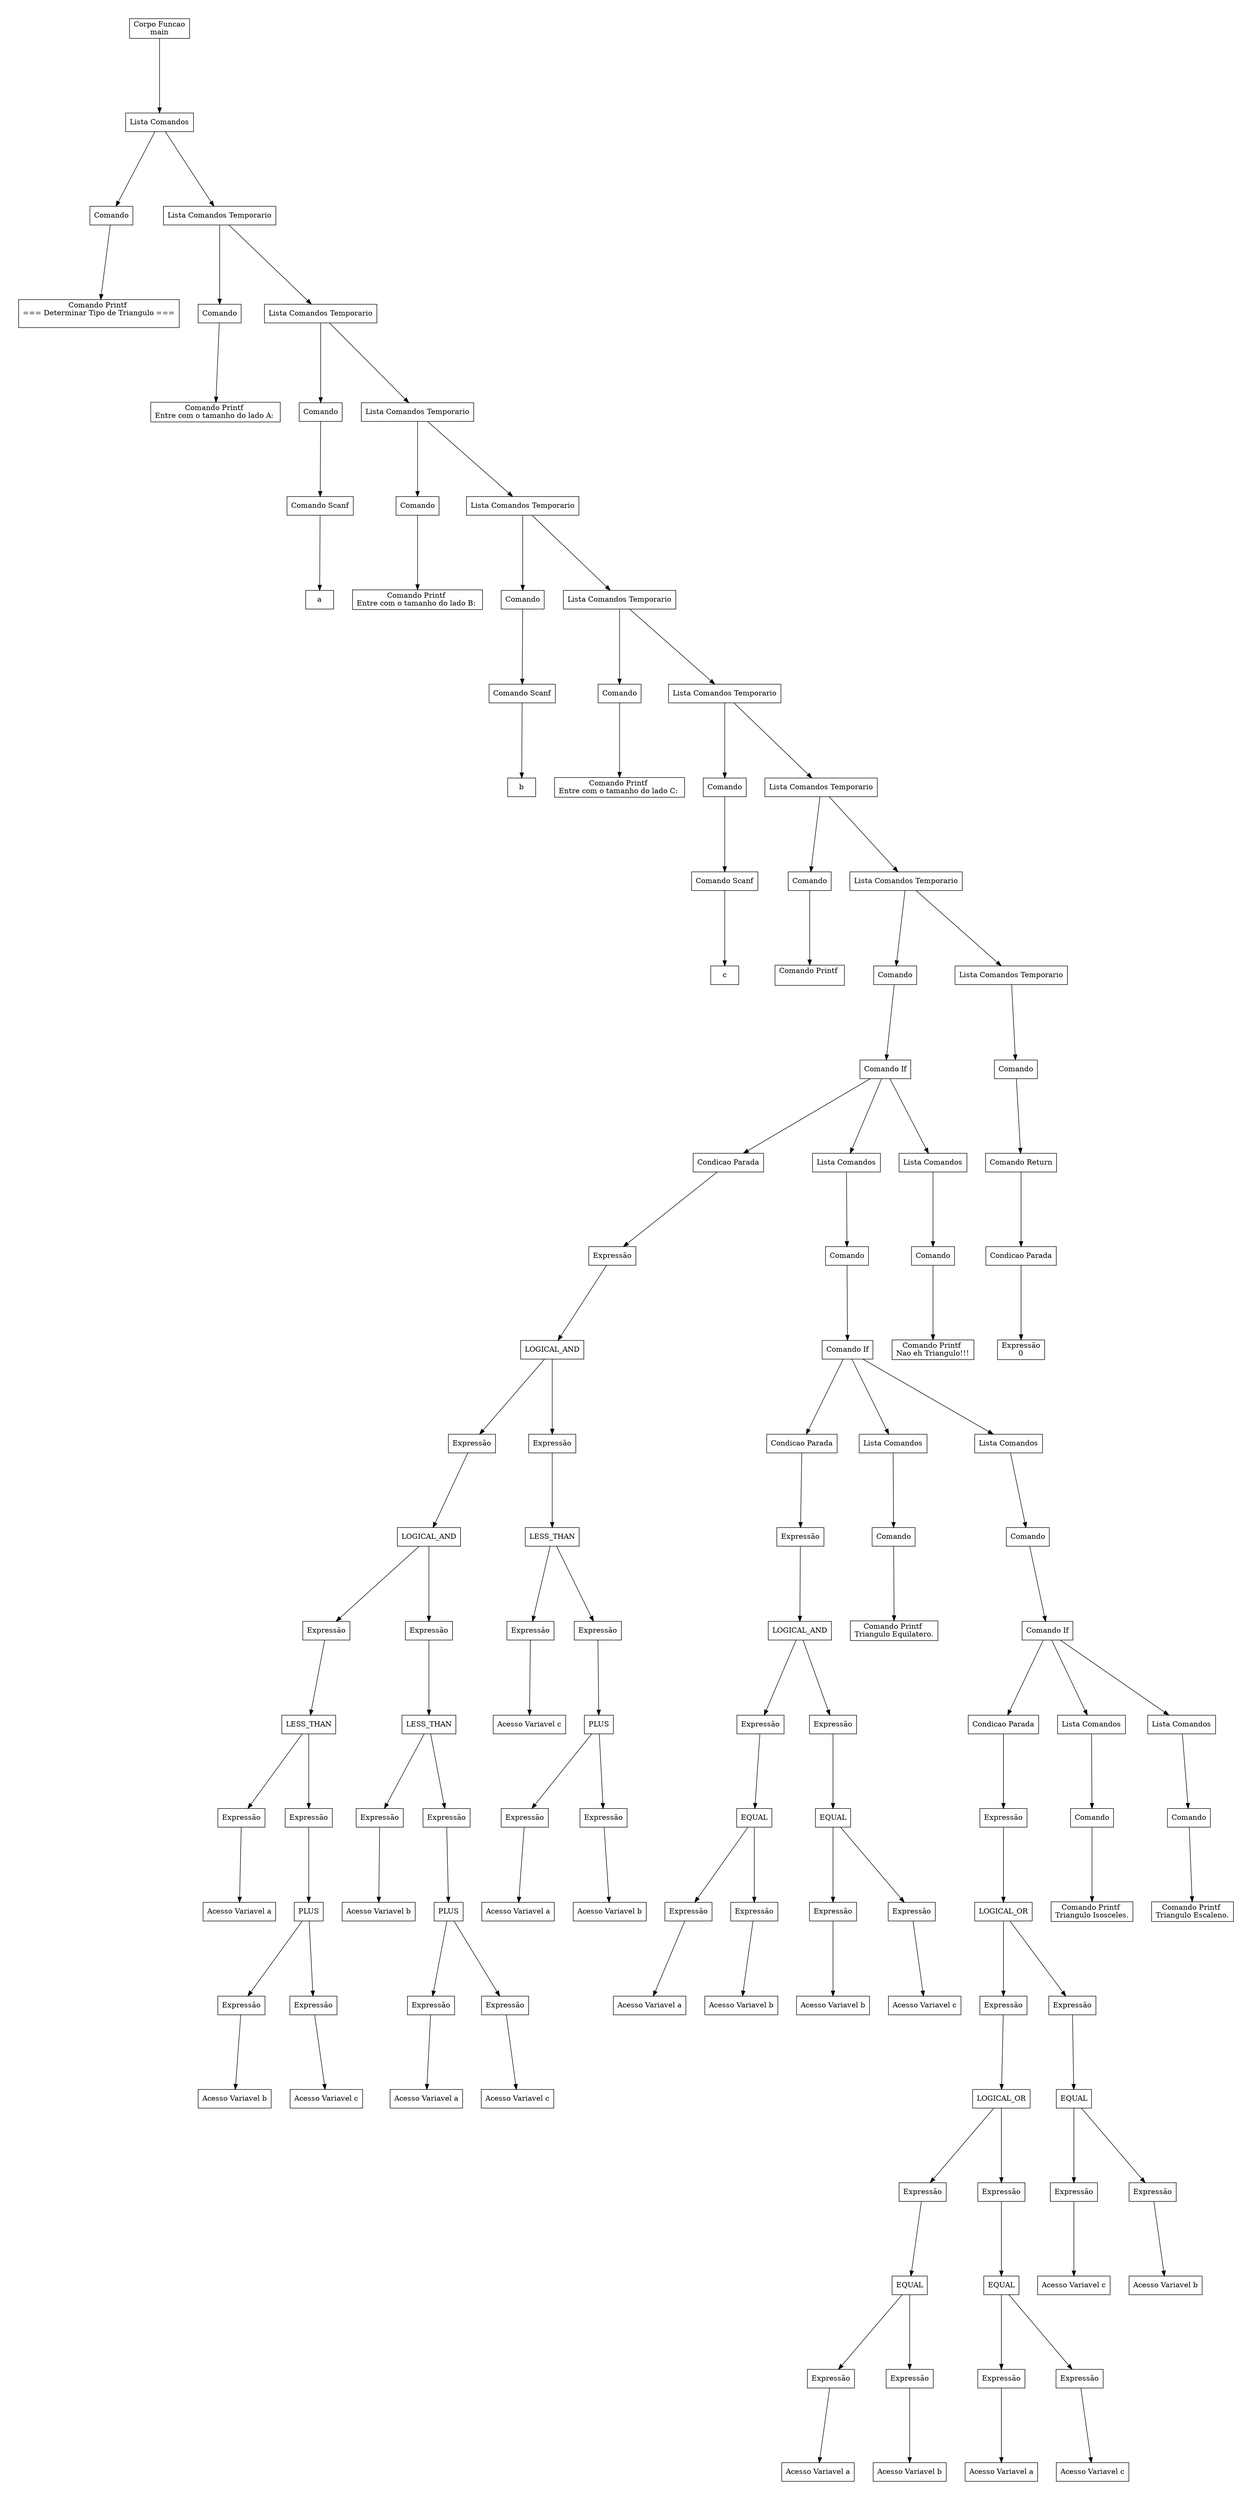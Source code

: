 digraph ARV {
graph [pad="0.5", nodesep="0.5", ranksep="2"];
	4 [shape = box, label = "Comando Printf 
=== Determinar Tipo de Triangulo ===\n\n"];
	3 -> 4;
	3 [shape = box, label = "Comando"];
	7 [shape = box, label = "Comando Printf 
Entre com o tamanho do lado A: "];
	6 -> 7;
	6 [shape = box, label = "Comando"];
	11 [shape = box, label = "a"];
	10 -> 11;
	10 [shape = box, label = "Comando Scanf"];
	9 -> 10;
	9 [shape = box, label = "Comando"];
	14 [shape = box, label = "Comando Printf 
Entre com o tamanho do lado B: "];
	13 -> 14;
	13 [shape = box, label = "Comando"];
	18 [shape = box, label = "b"];
	17 -> 18;
	17 [shape = box, label = "Comando Scanf"];
	16 -> 17;
	16 [shape = box, label = "Comando"];
	21 [shape = box, label = "Comando Printf 
Entre com o tamanho do lado C: "];
	20 -> 21;
	20 [shape = box, label = "Comando"];
	25 [shape = box, label = "c"];
	24 -> 25;
	24 [shape = box, label = "Comando Scanf"];
	23 -> 24;
	23 [shape = box, label = "Comando"];
	28 [shape = box, label = "Comando Printf 
\n"];
	27 -> 28;
	27 [shape = box, label = "Comando"];
	40 [shape = box, label = "Acesso Variavel a"];
	39 -> 40;
	39 [shape = box, label = "Expressão
"];
	44 [shape = box, label = "Acesso Variavel b"];
	43 -> 44;
	43 [shape = box, label = "Expressão
"];
	46 [shape = box, label = "Acesso Variavel c"];
	45 -> 46;
	45 [shape = box, label = "Expressão
"];
	42 -> 43;
	42 -> 45;
	42 [shape = box, label = "PLUS"];
	41 -> 42;
	41 [shape = box, label = "Expressão
"];
	38 -> 39;
	38 -> 41;
	38 [shape = box, label = "LESS_THAN"];
	37 -> 38;
	37 [shape = box, label = "Expressão
"];
	50 [shape = box, label = "Acesso Variavel b"];
	49 -> 50;
	49 [shape = box, label = "Expressão
"];
	54 [shape = box, label = "Acesso Variavel a"];
	53 -> 54;
	53 [shape = box, label = "Expressão
"];
	56 [shape = box, label = "Acesso Variavel c"];
	55 -> 56;
	55 [shape = box, label = "Expressão
"];
	52 -> 53;
	52 -> 55;
	52 [shape = box, label = "PLUS"];
	51 -> 52;
	51 [shape = box, label = "Expressão
"];
	48 -> 49;
	48 -> 51;
	48 [shape = box, label = "LESS_THAN"];
	47 -> 48;
	47 [shape = box, label = "Expressão
"];
	36 -> 37;
	36 -> 47;
	36 [shape = box, label = "LOGICAL_AND"];
	35 -> 36;
	35 [shape = box, label = "Expressão
"];
	60 [shape = box, label = "Acesso Variavel c"];
	59 -> 60;
	59 [shape = box, label = "Expressão
"];
	64 [shape = box, label = "Acesso Variavel a"];
	63 -> 64;
	63 [shape = box, label = "Expressão
"];
	66 [shape = box, label = "Acesso Variavel b"];
	65 -> 66;
	65 [shape = box, label = "Expressão
"];
	62 -> 63;
	62 -> 65;
	62 [shape = box, label = "PLUS"];
	61 -> 62;
	61 [shape = box, label = "Expressão
"];
	58 -> 59;
	58 -> 61;
	58 [shape = box, label = "LESS_THAN"];
	57 -> 58;
	57 [shape = box, label = "Expressão
"];
	34 -> 35;
	34 -> 57;
	34 [shape = box, label = "LOGICAL_AND"];
	33 -> 34;
	33 [shape = box, label = "Expressão
"];
	32 -> 33;
	32 [shape = box, label = "Condicao Parada"];
	76 [shape = box, label = "Acesso Variavel a"];
	75 -> 76;
	75 [shape = box, label = "Expressão
"];
	78 [shape = box, label = "Acesso Variavel b"];
	77 -> 78;
	77 [shape = box, label = "Expressão
"];
	74 -> 75;
	74 -> 77;
	74 [shape = box, label = "EQUAL"];
	73 -> 74;
	73 [shape = box, label = "Expressão
"];
	82 [shape = box, label = "Acesso Variavel b"];
	81 -> 82;
	81 [shape = box, label = "Expressão
"];
	84 [shape = box, label = "Acesso Variavel c"];
	83 -> 84;
	83 [shape = box, label = "Expressão
"];
	80 -> 81;
	80 -> 83;
	80 [shape = box, label = "EQUAL"];
	79 -> 80;
	79 [shape = box, label = "Expressão
"];
	72 -> 73;
	72 -> 79;
	72 [shape = box, label = "LOGICAL_AND"];
	71 -> 72;
	71 [shape = box, label = "Expressão
"];
	70 -> 71;
	70 [shape = box, label = "Condicao Parada"];
	87 [shape = box, label = "Comando Printf 
Triangulo Equilatero."];
	86 -> 87;
	86 [shape = box, label = "Comando"];
	85 -> 86;
	85 [shape = box, label = "Lista Comandos"];
	99 [shape = box, label = "Acesso Variavel a"];
	98 -> 99;
	98 [shape = box, label = "Expressão
"];
	101 [shape = box, label = "Acesso Variavel b"];
	100 -> 101;
	100 [shape = box, label = "Expressão
"];
	97 -> 98;
	97 -> 100;
	97 [shape = box, label = "EQUAL"];
	96 -> 97;
	96 [shape = box, label = "Expressão
"];
	105 [shape = box, label = "Acesso Variavel a"];
	104 -> 105;
	104 [shape = box, label = "Expressão
"];
	107 [shape = box, label = "Acesso Variavel c"];
	106 -> 107;
	106 [shape = box, label = "Expressão
"];
	103 -> 104;
	103 -> 106;
	103 [shape = box, label = "EQUAL"];
	102 -> 103;
	102 [shape = box, label = "Expressão
"];
	95 -> 96;
	95 -> 102;
	95 [shape = box, label = "LOGICAL_OR"];
	94 -> 95;
	94 [shape = box, label = "Expressão
"];
	111 [shape = box, label = "Acesso Variavel c"];
	110 -> 111;
	110 [shape = box, label = "Expressão
"];
	113 [shape = box, label = "Acesso Variavel b"];
	112 -> 113;
	112 [shape = box, label = "Expressão
"];
	109 -> 110;
	109 -> 112;
	109 [shape = box, label = "EQUAL"];
	108 -> 109;
	108 [shape = box, label = "Expressão
"];
	93 -> 94;
	93 -> 108;
	93 [shape = box, label = "LOGICAL_OR"];
	92 -> 93;
	92 [shape = box, label = "Expressão
"];
	91 -> 92;
	91 [shape = box, label = "Condicao Parada"];
	116 [shape = box, label = "Comando Printf 
Triangulo Isosceles."];
	115 -> 116;
	115 [shape = box, label = "Comando"];
	114 -> 115;
	114 [shape = box, label = "Lista Comandos"];
	119 [shape = box, label = "Comando Printf 
Triangulo Escaleno."];
	118 -> 119;
	118 [shape = box, label = "Comando"];
	117 -> 118;
	117 [shape = box, label = "Lista Comandos"];
	90 -> 91;
	90 -> 114;
	90 -> 117;
	90 [shape = box, label = "Comando If"];
	89 -> 90;
	89 [shape = box, label = "Comando"];
	88 -> 89;
	88 [shape = box, label = "Lista Comandos"];
	69 -> 70;
	69 -> 85;
	69 -> 88;
	69 [shape = box, label = "Comando If"];
	68 -> 69;
	68 [shape = box, label = "Comando"];
	67 -> 68;
	67 [shape = box, label = "Lista Comandos"];
	122 [shape = box, label = "Comando Printf 
Nao eh Triangulo!!!\n"];
	121 -> 122;
	121 [shape = box, label = "Comando"];
	120 -> 121;
	120 [shape = box, label = "Lista Comandos"];
	31 -> 32;
	31 -> 67;
	31 -> 120;
	31 [shape = box, label = "Comando If"];
	30 -> 31;
	30 [shape = box, label = "Comando"];
	127 [shape = box, label = "Expressão
0"];
	126 -> 127;
	126 [shape = box, label = "Condicao Parada"];
	125 -> 126;
	125 [shape = box, label = "Comando Return"];
	124 -> 125;
	124 [shape = box, label = "Comando"];
	123 -> 124;
	123 [shape = box, label = "Lista Comandos Temporario"];
	29 -> 30;
	29 -> 123;
	29 [shape = box, label = "Lista Comandos Temporario"];
	26 -> 27;
	26 -> 29;
	26 [shape = box, label = "Lista Comandos Temporario"];
	22 -> 23;
	22 -> 26;
	22 [shape = box, label = "Lista Comandos Temporario"];
	19 -> 20;
	19 -> 22;
	19 [shape = box, label = "Lista Comandos Temporario"];
	15 -> 16;
	15 -> 19;
	15 [shape = box, label = "Lista Comandos Temporario"];
	12 -> 13;
	12 -> 15;
	12 [shape = box, label = "Lista Comandos Temporario"];
	8 -> 9;
	8 -> 12;
	8 [shape = box, label = "Lista Comandos Temporario"];
	5 -> 6;
	5 -> 8;
	5 [shape = box, label = "Lista Comandos Temporario"];
	2 -> 3;
	2 -> 5;
	2 [shape = box, label = "Lista Comandos"];
	1 -> 2;
	1 [shape = box, label = "Corpo Funcao
main"];
}
